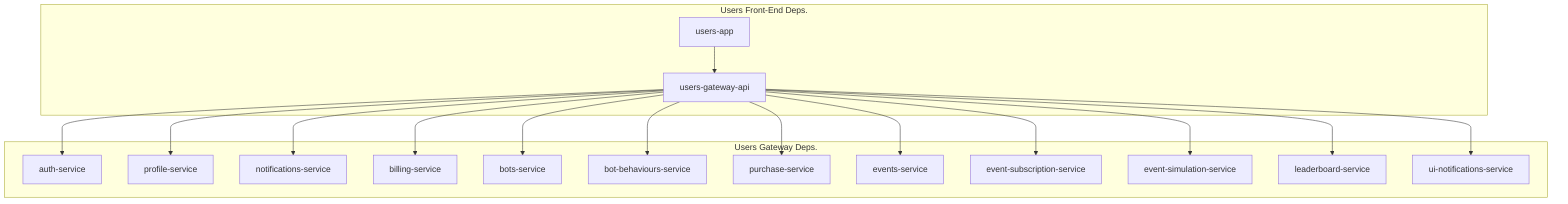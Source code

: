 graph TD
  subgraph Users Front-End Deps.
    users-app --> users-gateway-api
  end

  subgraph Users Gateway Deps.
    users-gateway-api --> auth-service
    users-gateway-api --> profile-service
    users-gateway-api --> notifications-service
    users-gateway-api --> billing-service
    users-gateway-api --> bots-service
    users-gateway-api --> bot-behaviours-service
    users-gateway-api --> purchase-service
    users-gateway-api --> events-service
    users-gateway-api --> event-subscription-service
    users-gateway-api --> event-simulation-service
    users-gateway-api --> leaderboard-service
    users-gateway-api --> ui-notifications-service
  end